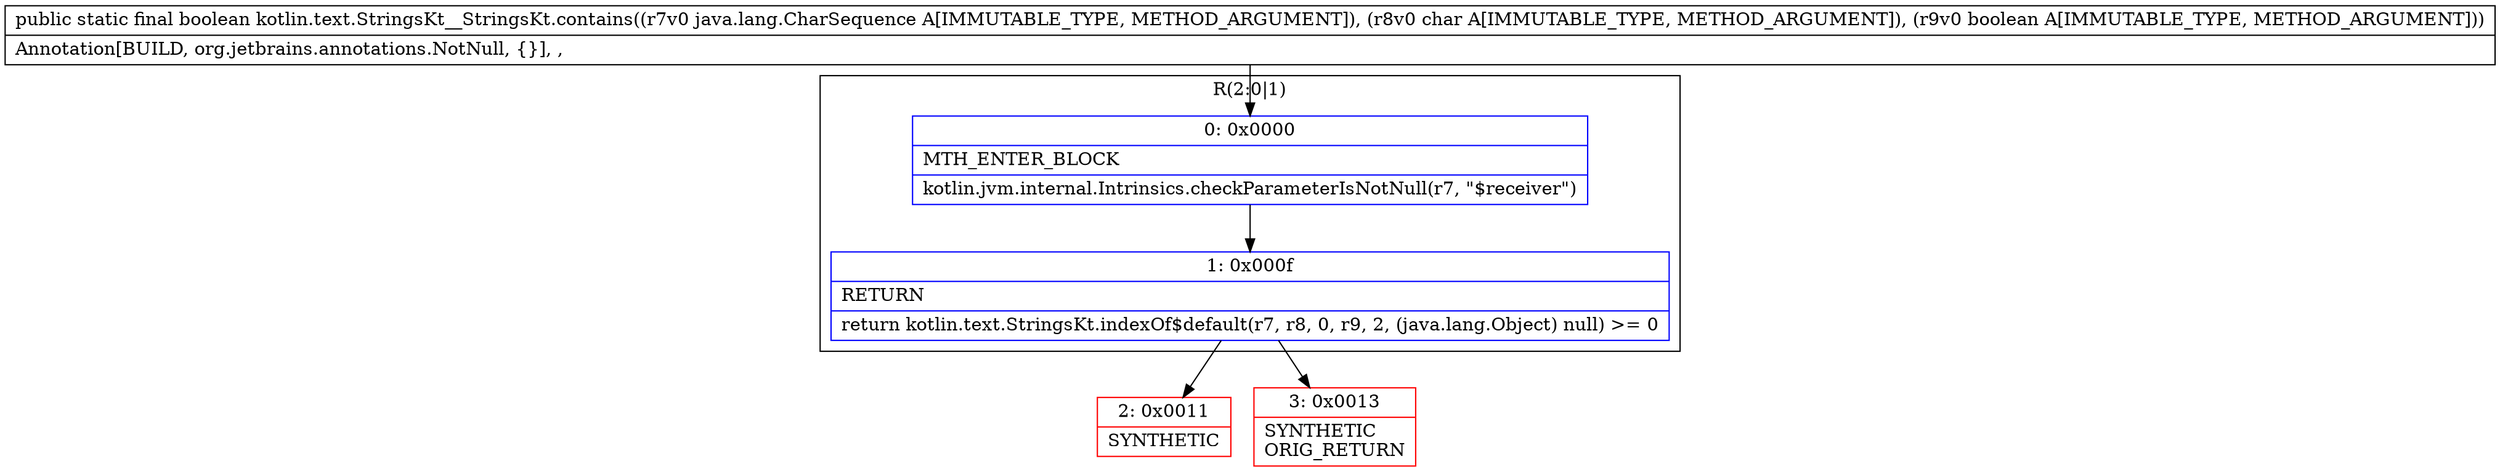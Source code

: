 digraph "CFG forkotlin.text.StringsKt__StringsKt.contains(Ljava\/lang\/CharSequence;CZ)Z" {
subgraph cluster_Region_1278673642 {
label = "R(2:0|1)";
node [shape=record,color=blue];
Node_0 [shape=record,label="{0\:\ 0x0000|MTH_ENTER_BLOCK\l|kotlin.jvm.internal.Intrinsics.checkParameterIsNotNull(r7, \"$receiver\")\l}"];
Node_1 [shape=record,label="{1\:\ 0x000f|RETURN\l|return kotlin.text.StringsKt.indexOf$default(r7, r8, 0, r9, 2, (java.lang.Object) null) \>= 0\l}"];
}
Node_2 [shape=record,color=red,label="{2\:\ 0x0011|SYNTHETIC\l}"];
Node_3 [shape=record,color=red,label="{3\:\ 0x0013|SYNTHETIC\lORIG_RETURN\l}"];
MethodNode[shape=record,label="{public static final boolean kotlin.text.StringsKt__StringsKt.contains((r7v0 java.lang.CharSequence A[IMMUTABLE_TYPE, METHOD_ARGUMENT]), (r8v0 char A[IMMUTABLE_TYPE, METHOD_ARGUMENT]), (r9v0 boolean A[IMMUTABLE_TYPE, METHOD_ARGUMENT]))  | Annotation[BUILD, org.jetbrains.annotations.NotNull, \{\}], , \l}"];
MethodNode -> Node_0;
Node_0 -> Node_1;
Node_1 -> Node_2;
Node_1 -> Node_3;
}

